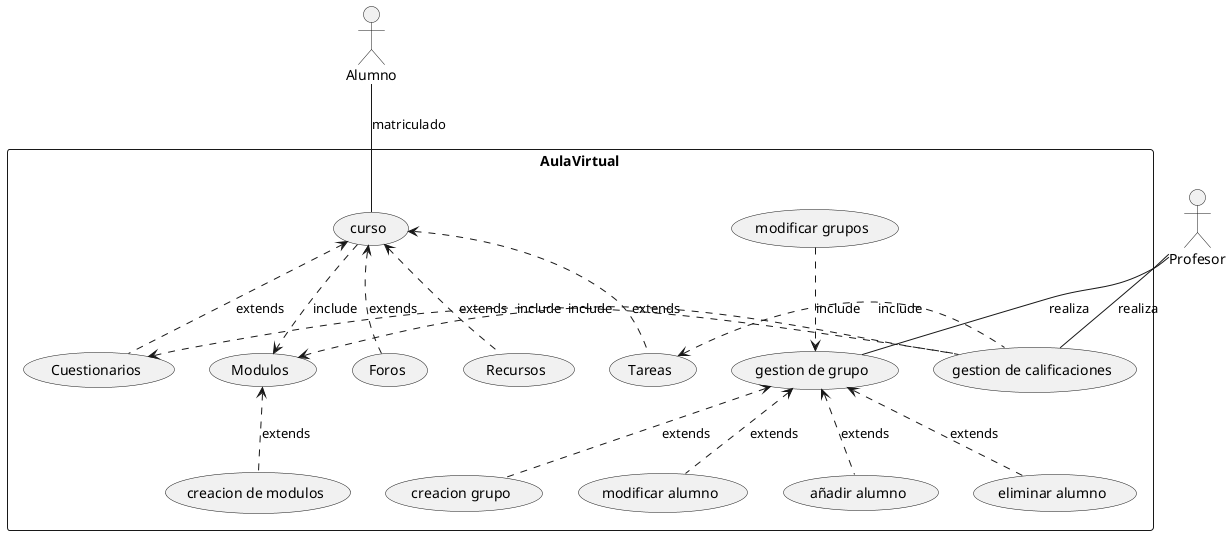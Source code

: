 @startuml Ejerc2
skinparam packageStyle rectangle
actor Alumno
actor Profesor
rectangle AulaVirtual{
    Alumno -- (curso) : matriculado
    (curso) ..> (Modulos) : include
    (curso) <.. (Tareas) : extends
    (curso) <.. (Foros) : extends
    (curso) <.. (Recursos) : extends
    (curso) <.. (Cuestionarios) : extends
    Profesor -- (gestion de grupo) : realiza
    Profesor -- (gestion de calificaciones) : realiza
    (Tareas) <. (gestion de calificaciones) : include
    (Cuestionarios) <. (gestion de calificaciones) : include
    (modificar grupos) ..> (gestion de grupo) : include
    (gestion de grupo) <.. (creacion grupo) : extends
    (gestion de grupo) <.. (modificar alumno) : extends
    (gestion de grupo) <.. (añadir alumno) : extends
    (gestion de grupo) <.. (eliminar alumno) : extends
    (Modulos) <. (gestion de calificaciones) : include
    (Modulos) <.. (creacion de modulos) : extends

}
@enduml
